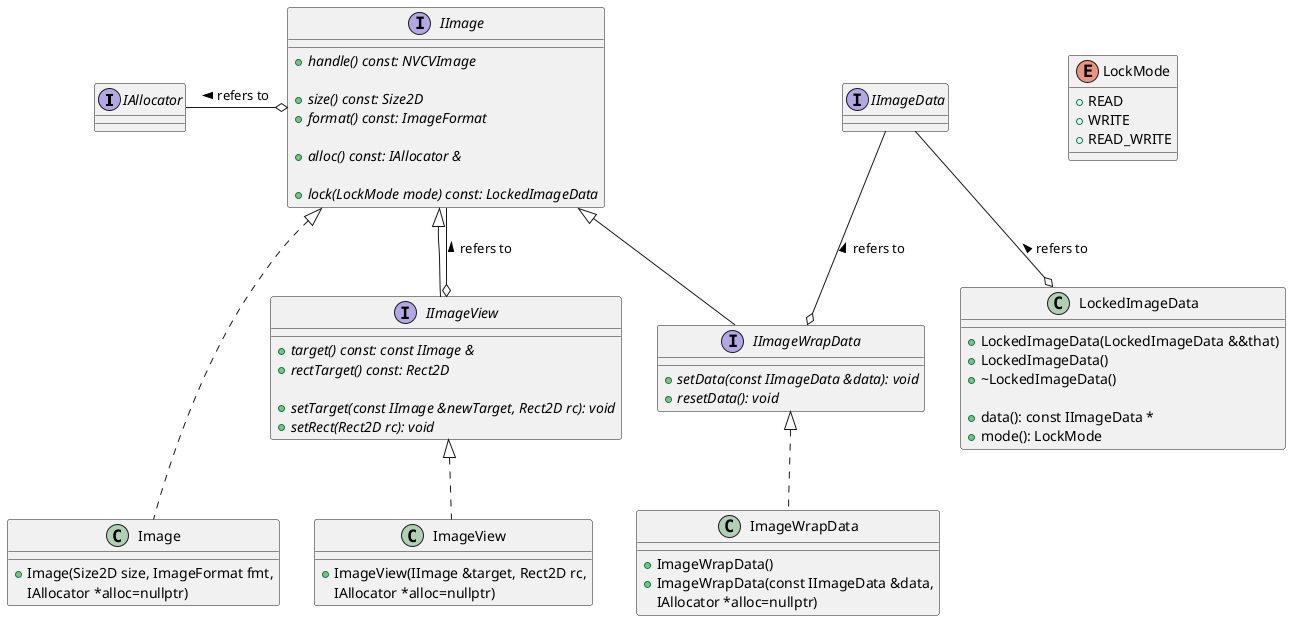 ' Copyright (c) 2022 NVIDIA CORPORATION & AFFILIATES. All rights reserved.
'
' SPDX-FileCopyrightText: NVIDIA CORPORATION & AFFILIATES
' SPDX-License-Identifier: Apache-2.0
'
' NVIDIA CORPORATION, its affiliates and licensors retain all intellectual
' property and proprietary rights in and to this material, related
' documentation and any modifications thereto. Any use, reproduction,
' disclosure or distribution of this material and related documentation
' without an express license agreement from NVIDIA CORPORATION or
' its affiliates is strictly prohibited.

@startuml

interface IAllocator

interface IImageData

enum LockMode
{
    + READ
    + WRITE
    + READ_WRITE
}

class LockedImageData
{
    + LockedImageData(LockedImageData &&that)
    + LockedImageData()
    + ~LockedImageData()

    + data(): const IImageData *
    + mode(): LockMode
}

LockMode -[hidden]- LockedImageData

interface IImage
{
    + {abstract} handle() const: NVCVImage

    + {abstract} size() const: Size2D
    + {abstract} format() const: ImageFormat

    + {abstract} alloc() const: IAllocator &

    + {abstract} lock(LockMode mode) const: LockedImageData
}

IImageData --o LockedImageData: refers to <

IAllocator -right-o IImage: refers to <

interface IImageWrapData extends IImage
{
    + {abstract} setData(const IImageData &data): void
    + {abstract} resetData(): void
}

IImageData -down-o IImageWrapData: refers to <

interface IImageView
{
    + {abstract} target() const: const IImage &
    + {abstract} rectTarget() const: Rect2D

    + {abstract} setTarget(const IImage &newTarget, Rect2D rc): void
    + {abstract} setRect(Rect2D rc): void
}
IImage <|-down- IImageView
IImage --o IImageView: refers to <

IImageView -[hidden]right- ImageWrapData

together {

class Image implements IImage
{
    + Image(Size2D size, ImageFormat fmt,
            IAllocator *alloc=nullptr)
}

class ImageView implements IImageView
{
    + ImageView(IImage &target, Rect2D rc,
                IAllocator *alloc=nullptr)
}

class ImageWrapData implements IImageWrapData
{
    + ImageWrapData()
    + ImageWrapData(const IImageData &data,
                    IAllocator *alloc=nullptr)
}

}

@enduml
